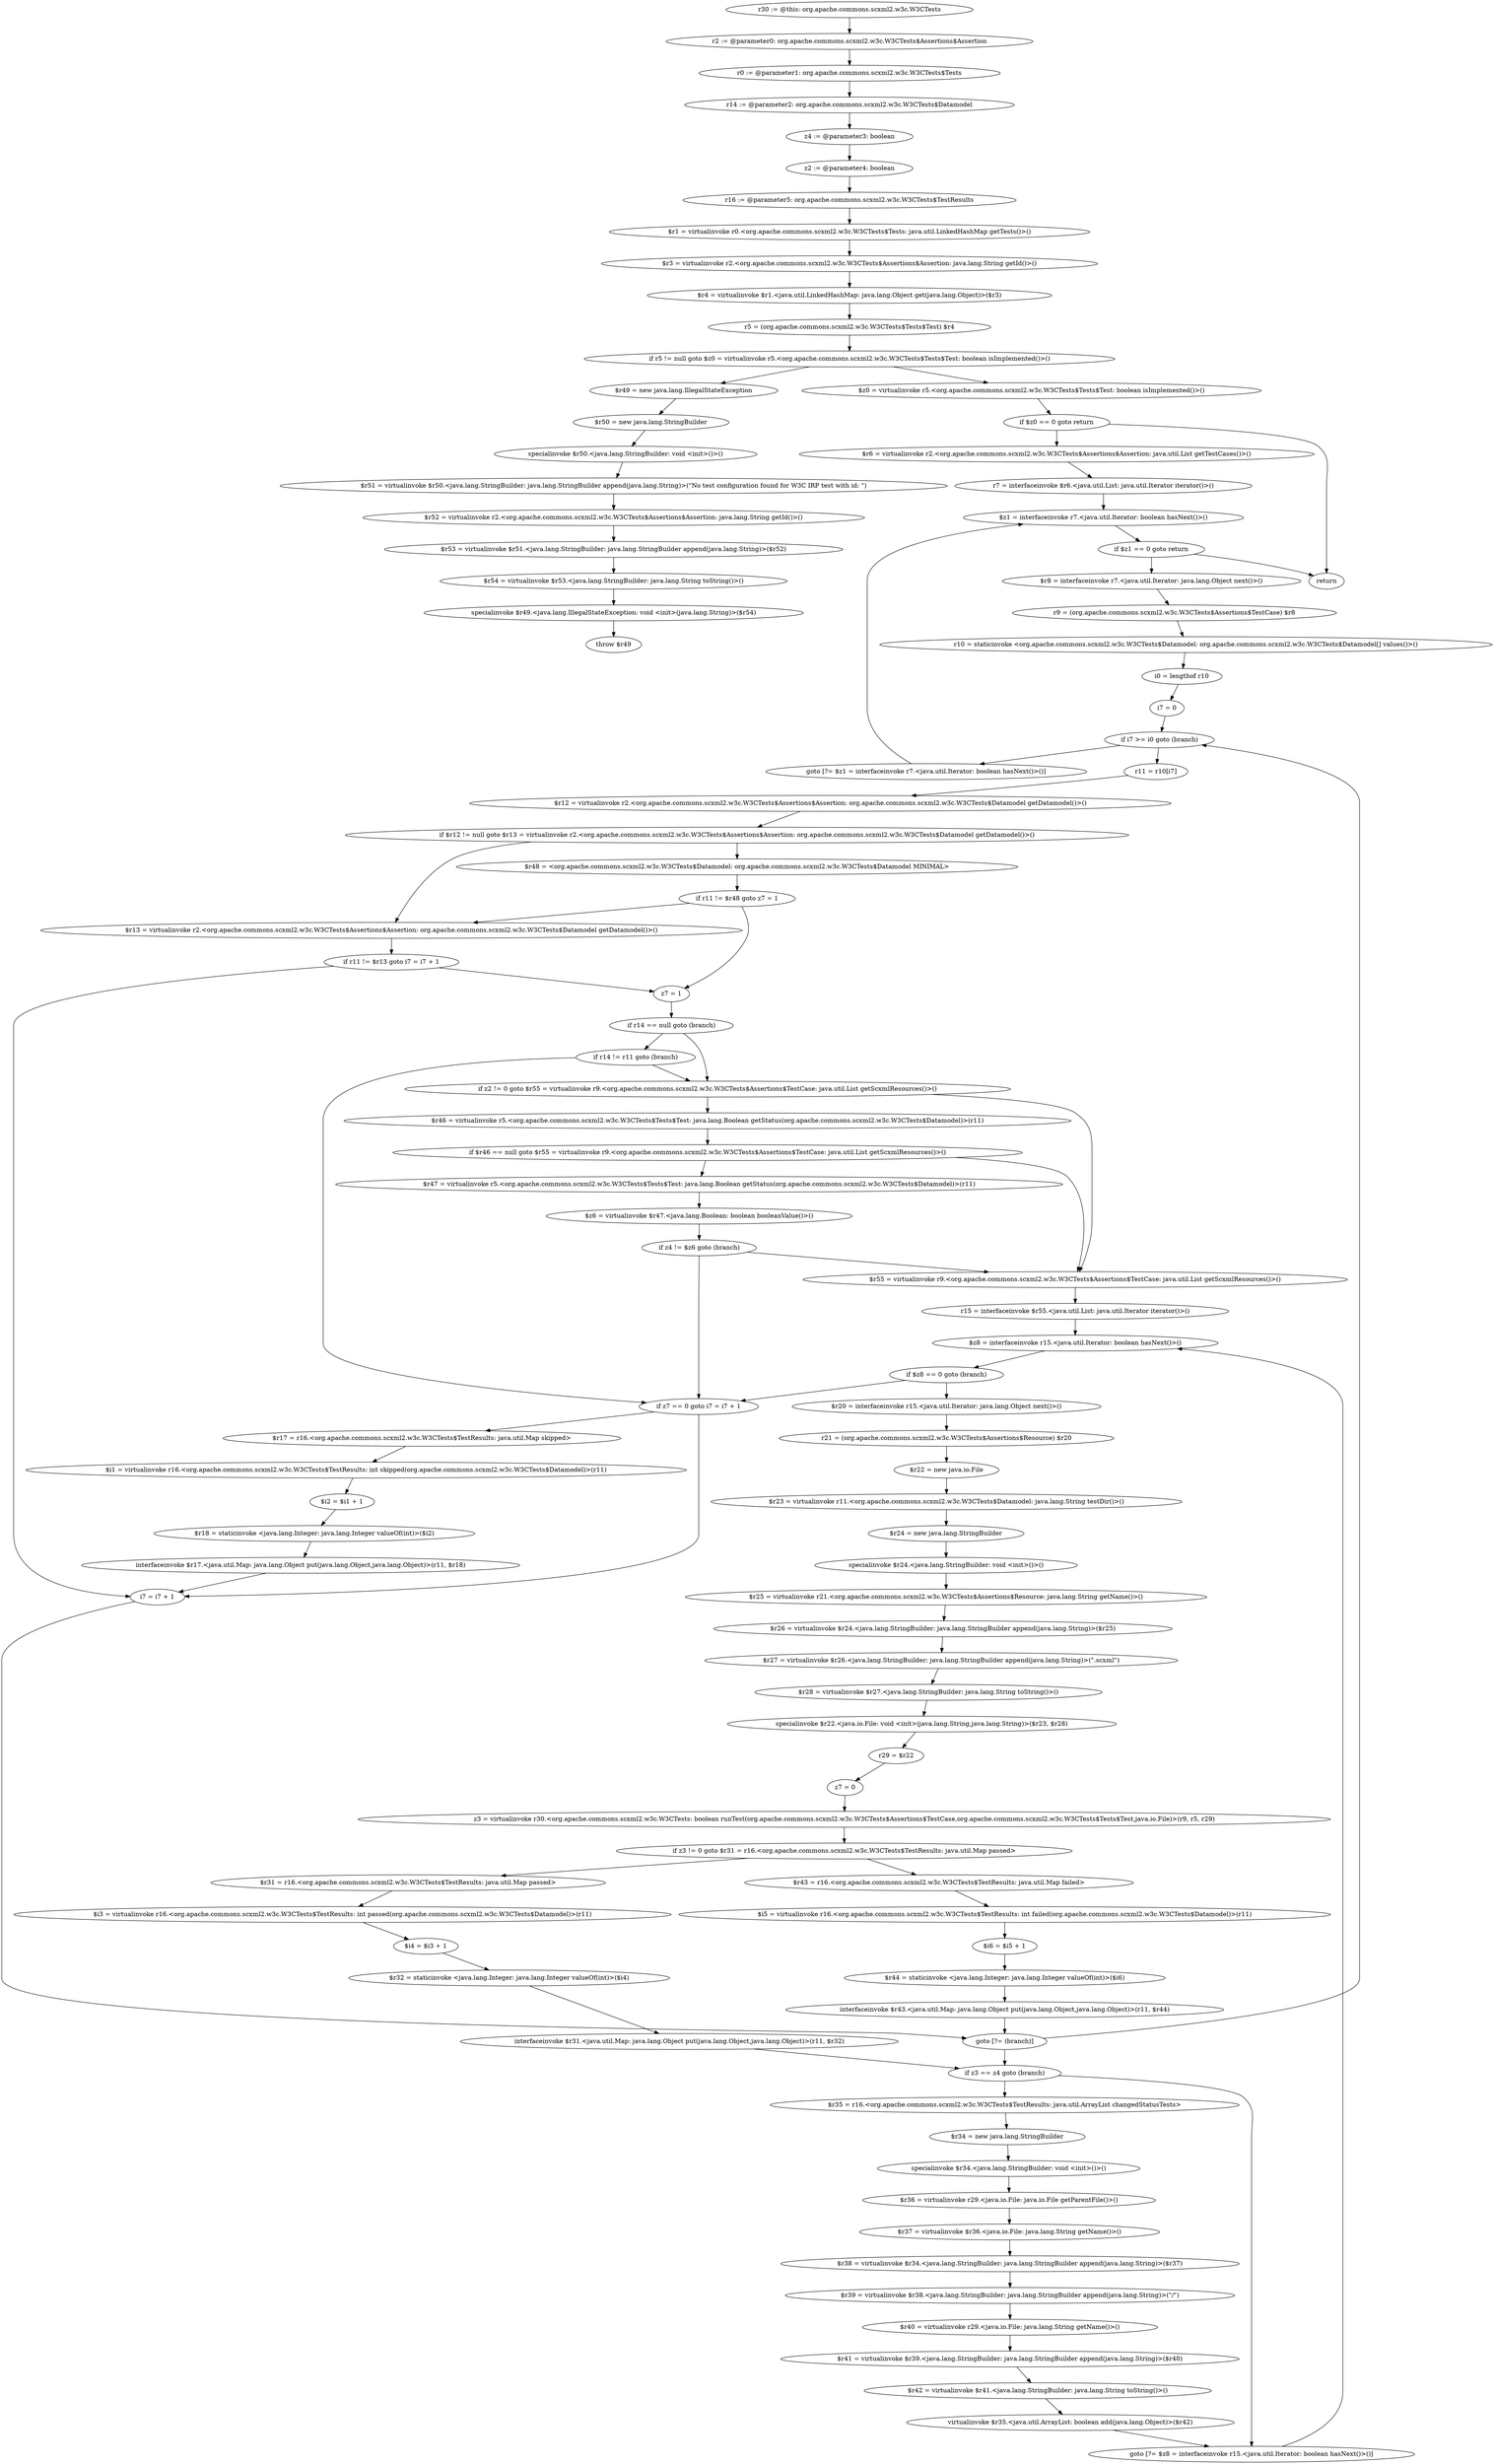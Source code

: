 digraph "unitGraph" {
    "r30 := @this: org.apache.commons.scxml2.w3c.W3CTests"
    "r2 := @parameter0: org.apache.commons.scxml2.w3c.W3CTests$Assertions$Assertion"
    "r0 := @parameter1: org.apache.commons.scxml2.w3c.W3CTests$Tests"
    "r14 := @parameter2: org.apache.commons.scxml2.w3c.W3CTests$Datamodel"
    "z4 := @parameter3: boolean"
    "z2 := @parameter4: boolean"
    "r16 := @parameter5: org.apache.commons.scxml2.w3c.W3CTests$TestResults"
    "$r1 = virtualinvoke r0.<org.apache.commons.scxml2.w3c.W3CTests$Tests: java.util.LinkedHashMap getTests()>()"
    "$r3 = virtualinvoke r2.<org.apache.commons.scxml2.w3c.W3CTests$Assertions$Assertion: java.lang.String getId()>()"
    "$r4 = virtualinvoke $r1.<java.util.LinkedHashMap: java.lang.Object get(java.lang.Object)>($r3)"
    "r5 = (org.apache.commons.scxml2.w3c.W3CTests$Tests$Test) $r4"
    "if r5 != null goto $z0 = virtualinvoke r5.<org.apache.commons.scxml2.w3c.W3CTests$Tests$Test: boolean isImplemented()>()"
    "$r49 = new java.lang.IllegalStateException"
    "$r50 = new java.lang.StringBuilder"
    "specialinvoke $r50.<java.lang.StringBuilder: void <init>()>()"
    "$r51 = virtualinvoke $r50.<java.lang.StringBuilder: java.lang.StringBuilder append(java.lang.String)>(\"No test configuration found for W3C IRP test with id: \")"
    "$r52 = virtualinvoke r2.<org.apache.commons.scxml2.w3c.W3CTests$Assertions$Assertion: java.lang.String getId()>()"
    "$r53 = virtualinvoke $r51.<java.lang.StringBuilder: java.lang.StringBuilder append(java.lang.String)>($r52)"
    "$r54 = virtualinvoke $r53.<java.lang.StringBuilder: java.lang.String toString()>()"
    "specialinvoke $r49.<java.lang.IllegalStateException: void <init>(java.lang.String)>($r54)"
    "throw $r49"
    "$z0 = virtualinvoke r5.<org.apache.commons.scxml2.w3c.W3CTests$Tests$Test: boolean isImplemented()>()"
    "if $z0 == 0 goto return"
    "$r6 = virtualinvoke r2.<org.apache.commons.scxml2.w3c.W3CTests$Assertions$Assertion: java.util.List getTestCases()>()"
    "r7 = interfaceinvoke $r6.<java.util.List: java.util.Iterator iterator()>()"
    "$z1 = interfaceinvoke r7.<java.util.Iterator: boolean hasNext()>()"
    "if $z1 == 0 goto return"
    "$r8 = interfaceinvoke r7.<java.util.Iterator: java.lang.Object next()>()"
    "r9 = (org.apache.commons.scxml2.w3c.W3CTests$Assertions$TestCase) $r8"
    "r10 = staticinvoke <org.apache.commons.scxml2.w3c.W3CTests$Datamodel: org.apache.commons.scxml2.w3c.W3CTests$Datamodel[] values()>()"
    "i0 = lengthof r10"
    "i7 = 0"
    "if i7 >= i0 goto (branch)"
    "r11 = r10[i7]"
    "$r12 = virtualinvoke r2.<org.apache.commons.scxml2.w3c.W3CTests$Assertions$Assertion: org.apache.commons.scxml2.w3c.W3CTests$Datamodel getDatamodel()>()"
    "if $r12 != null goto $r13 = virtualinvoke r2.<org.apache.commons.scxml2.w3c.W3CTests$Assertions$Assertion: org.apache.commons.scxml2.w3c.W3CTests$Datamodel getDatamodel()>()"
    "$r48 = <org.apache.commons.scxml2.w3c.W3CTests$Datamodel: org.apache.commons.scxml2.w3c.W3CTests$Datamodel MINIMAL>"
    "if r11 != $r48 goto z7 = 1"
    "$r13 = virtualinvoke r2.<org.apache.commons.scxml2.w3c.W3CTests$Assertions$Assertion: org.apache.commons.scxml2.w3c.W3CTests$Datamodel getDatamodel()>()"
    "if r11 != $r13 goto i7 = i7 + 1"
    "z7 = 1"
    "if r14 == null goto (branch)"
    "if r14 != r11 goto (branch)"
    "if z2 != 0 goto $r55 = virtualinvoke r9.<org.apache.commons.scxml2.w3c.W3CTests$Assertions$TestCase: java.util.List getScxmlResources()>()"
    "$r46 = virtualinvoke r5.<org.apache.commons.scxml2.w3c.W3CTests$Tests$Test: java.lang.Boolean getStatus(org.apache.commons.scxml2.w3c.W3CTests$Datamodel)>(r11)"
    "if $r46 == null goto $r55 = virtualinvoke r9.<org.apache.commons.scxml2.w3c.W3CTests$Assertions$TestCase: java.util.List getScxmlResources()>()"
    "$r47 = virtualinvoke r5.<org.apache.commons.scxml2.w3c.W3CTests$Tests$Test: java.lang.Boolean getStatus(org.apache.commons.scxml2.w3c.W3CTests$Datamodel)>(r11)"
    "$z6 = virtualinvoke $r47.<java.lang.Boolean: boolean booleanValue()>()"
    "if z4 != $z6 goto (branch)"
    "$r55 = virtualinvoke r9.<org.apache.commons.scxml2.w3c.W3CTests$Assertions$TestCase: java.util.List getScxmlResources()>()"
    "r15 = interfaceinvoke $r55.<java.util.List: java.util.Iterator iterator()>()"
    "$z8 = interfaceinvoke r15.<java.util.Iterator: boolean hasNext()>()"
    "if $z8 == 0 goto (branch)"
    "$r20 = interfaceinvoke r15.<java.util.Iterator: java.lang.Object next()>()"
    "r21 = (org.apache.commons.scxml2.w3c.W3CTests$Assertions$Resource) $r20"
    "$r22 = new java.io.File"
    "$r23 = virtualinvoke r11.<org.apache.commons.scxml2.w3c.W3CTests$Datamodel: java.lang.String testDir()>()"
    "$r24 = new java.lang.StringBuilder"
    "specialinvoke $r24.<java.lang.StringBuilder: void <init>()>()"
    "$r25 = virtualinvoke r21.<org.apache.commons.scxml2.w3c.W3CTests$Assertions$Resource: java.lang.String getName()>()"
    "$r26 = virtualinvoke $r24.<java.lang.StringBuilder: java.lang.StringBuilder append(java.lang.String)>($r25)"
    "$r27 = virtualinvoke $r26.<java.lang.StringBuilder: java.lang.StringBuilder append(java.lang.String)>(\".scxml\")"
    "$r28 = virtualinvoke $r27.<java.lang.StringBuilder: java.lang.String toString()>()"
    "specialinvoke $r22.<java.io.File: void <init>(java.lang.String,java.lang.String)>($r23, $r28)"
    "r29 = $r22"
    "z7 = 0"
    "z3 = virtualinvoke r30.<org.apache.commons.scxml2.w3c.W3CTests: boolean runTest(org.apache.commons.scxml2.w3c.W3CTests$Assertions$TestCase,org.apache.commons.scxml2.w3c.W3CTests$Tests$Test,java.io.File)>(r9, r5, r29)"
    "if z3 != 0 goto $r31 = r16.<org.apache.commons.scxml2.w3c.W3CTests$TestResults: java.util.Map passed>"
    "$r43 = r16.<org.apache.commons.scxml2.w3c.W3CTests$TestResults: java.util.Map failed>"
    "$i5 = virtualinvoke r16.<org.apache.commons.scxml2.w3c.W3CTests$TestResults: int failed(org.apache.commons.scxml2.w3c.W3CTests$Datamodel)>(r11)"
    "$i6 = $i5 + 1"
    "$r44 = staticinvoke <java.lang.Integer: java.lang.Integer valueOf(int)>($i6)"
    "interfaceinvoke $r43.<java.util.Map: java.lang.Object put(java.lang.Object,java.lang.Object)>(r11, $r44)"
    "goto [?= (branch)]"
    "$r31 = r16.<org.apache.commons.scxml2.w3c.W3CTests$TestResults: java.util.Map passed>"
    "$i3 = virtualinvoke r16.<org.apache.commons.scxml2.w3c.W3CTests$TestResults: int passed(org.apache.commons.scxml2.w3c.W3CTests$Datamodel)>(r11)"
    "$i4 = $i3 + 1"
    "$r32 = staticinvoke <java.lang.Integer: java.lang.Integer valueOf(int)>($i4)"
    "interfaceinvoke $r31.<java.util.Map: java.lang.Object put(java.lang.Object,java.lang.Object)>(r11, $r32)"
    "if z3 == z4 goto (branch)"
    "$r35 = r16.<org.apache.commons.scxml2.w3c.W3CTests$TestResults: java.util.ArrayList changedStatusTests>"
    "$r34 = new java.lang.StringBuilder"
    "specialinvoke $r34.<java.lang.StringBuilder: void <init>()>()"
    "$r36 = virtualinvoke r29.<java.io.File: java.io.File getParentFile()>()"
    "$r37 = virtualinvoke $r36.<java.io.File: java.lang.String getName()>()"
    "$r38 = virtualinvoke $r34.<java.lang.StringBuilder: java.lang.StringBuilder append(java.lang.String)>($r37)"
    "$r39 = virtualinvoke $r38.<java.lang.StringBuilder: java.lang.StringBuilder append(java.lang.String)>(\"/\")"
    "$r40 = virtualinvoke r29.<java.io.File: java.lang.String getName()>()"
    "$r41 = virtualinvoke $r39.<java.lang.StringBuilder: java.lang.StringBuilder append(java.lang.String)>($r40)"
    "$r42 = virtualinvoke $r41.<java.lang.StringBuilder: java.lang.String toString()>()"
    "virtualinvoke $r35.<java.util.ArrayList: boolean add(java.lang.Object)>($r42)"
    "goto [?= $z8 = interfaceinvoke r15.<java.util.Iterator: boolean hasNext()>()]"
    "if z7 == 0 goto i7 = i7 + 1"
    "$r17 = r16.<org.apache.commons.scxml2.w3c.W3CTests$TestResults: java.util.Map skipped>"
    "$i1 = virtualinvoke r16.<org.apache.commons.scxml2.w3c.W3CTests$TestResults: int skipped(org.apache.commons.scxml2.w3c.W3CTests$Datamodel)>(r11)"
    "$i2 = $i1 + 1"
    "$r18 = staticinvoke <java.lang.Integer: java.lang.Integer valueOf(int)>($i2)"
    "interfaceinvoke $r17.<java.util.Map: java.lang.Object put(java.lang.Object,java.lang.Object)>(r11, $r18)"
    "i7 = i7 + 1"
    "goto [?= $z1 = interfaceinvoke r7.<java.util.Iterator: boolean hasNext()>()]"
    "return"
    "r30 := @this: org.apache.commons.scxml2.w3c.W3CTests"->"r2 := @parameter0: org.apache.commons.scxml2.w3c.W3CTests$Assertions$Assertion";
    "r2 := @parameter0: org.apache.commons.scxml2.w3c.W3CTests$Assertions$Assertion"->"r0 := @parameter1: org.apache.commons.scxml2.w3c.W3CTests$Tests";
    "r0 := @parameter1: org.apache.commons.scxml2.w3c.W3CTests$Tests"->"r14 := @parameter2: org.apache.commons.scxml2.w3c.W3CTests$Datamodel";
    "r14 := @parameter2: org.apache.commons.scxml2.w3c.W3CTests$Datamodel"->"z4 := @parameter3: boolean";
    "z4 := @parameter3: boolean"->"z2 := @parameter4: boolean";
    "z2 := @parameter4: boolean"->"r16 := @parameter5: org.apache.commons.scxml2.w3c.W3CTests$TestResults";
    "r16 := @parameter5: org.apache.commons.scxml2.w3c.W3CTests$TestResults"->"$r1 = virtualinvoke r0.<org.apache.commons.scxml2.w3c.W3CTests$Tests: java.util.LinkedHashMap getTests()>()";
    "$r1 = virtualinvoke r0.<org.apache.commons.scxml2.w3c.W3CTests$Tests: java.util.LinkedHashMap getTests()>()"->"$r3 = virtualinvoke r2.<org.apache.commons.scxml2.w3c.W3CTests$Assertions$Assertion: java.lang.String getId()>()";
    "$r3 = virtualinvoke r2.<org.apache.commons.scxml2.w3c.W3CTests$Assertions$Assertion: java.lang.String getId()>()"->"$r4 = virtualinvoke $r1.<java.util.LinkedHashMap: java.lang.Object get(java.lang.Object)>($r3)";
    "$r4 = virtualinvoke $r1.<java.util.LinkedHashMap: java.lang.Object get(java.lang.Object)>($r3)"->"r5 = (org.apache.commons.scxml2.w3c.W3CTests$Tests$Test) $r4";
    "r5 = (org.apache.commons.scxml2.w3c.W3CTests$Tests$Test) $r4"->"if r5 != null goto $z0 = virtualinvoke r5.<org.apache.commons.scxml2.w3c.W3CTests$Tests$Test: boolean isImplemented()>()";
    "if r5 != null goto $z0 = virtualinvoke r5.<org.apache.commons.scxml2.w3c.W3CTests$Tests$Test: boolean isImplemented()>()"->"$r49 = new java.lang.IllegalStateException";
    "if r5 != null goto $z0 = virtualinvoke r5.<org.apache.commons.scxml2.w3c.W3CTests$Tests$Test: boolean isImplemented()>()"->"$z0 = virtualinvoke r5.<org.apache.commons.scxml2.w3c.W3CTests$Tests$Test: boolean isImplemented()>()";
    "$r49 = new java.lang.IllegalStateException"->"$r50 = new java.lang.StringBuilder";
    "$r50 = new java.lang.StringBuilder"->"specialinvoke $r50.<java.lang.StringBuilder: void <init>()>()";
    "specialinvoke $r50.<java.lang.StringBuilder: void <init>()>()"->"$r51 = virtualinvoke $r50.<java.lang.StringBuilder: java.lang.StringBuilder append(java.lang.String)>(\"No test configuration found for W3C IRP test with id: \")";
    "$r51 = virtualinvoke $r50.<java.lang.StringBuilder: java.lang.StringBuilder append(java.lang.String)>(\"No test configuration found for W3C IRP test with id: \")"->"$r52 = virtualinvoke r2.<org.apache.commons.scxml2.w3c.W3CTests$Assertions$Assertion: java.lang.String getId()>()";
    "$r52 = virtualinvoke r2.<org.apache.commons.scxml2.w3c.W3CTests$Assertions$Assertion: java.lang.String getId()>()"->"$r53 = virtualinvoke $r51.<java.lang.StringBuilder: java.lang.StringBuilder append(java.lang.String)>($r52)";
    "$r53 = virtualinvoke $r51.<java.lang.StringBuilder: java.lang.StringBuilder append(java.lang.String)>($r52)"->"$r54 = virtualinvoke $r53.<java.lang.StringBuilder: java.lang.String toString()>()";
    "$r54 = virtualinvoke $r53.<java.lang.StringBuilder: java.lang.String toString()>()"->"specialinvoke $r49.<java.lang.IllegalStateException: void <init>(java.lang.String)>($r54)";
    "specialinvoke $r49.<java.lang.IllegalStateException: void <init>(java.lang.String)>($r54)"->"throw $r49";
    "$z0 = virtualinvoke r5.<org.apache.commons.scxml2.w3c.W3CTests$Tests$Test: boolean isImplemented()>()"->"if $z0 == 0 goto return";
    "if $z0 == 0 goto return"->"$r6 = virtualinvoke r2.<org.apache.commons.scxml2.w3c.W3CTests$Assertions$Assertion: java.util.List getTestCases()>()";
    "if $z0 == 0 goto return"->"return";
    "$r6 = virtualinvoke r2.<org.apache.commons.scxml2.w3c.W3CTests$Assertions$Assertion: java.util.List getTestCases()>()"->"r7 = interfaceinvoke $r6.<java.util.List: java.util.Iterator iterator()>()";
    "r7 = interfaceinvoke $r6.<java.util.List: java.util.Iterator iterator()>()"->"$z1 = interfaceinvoke r7.<java.util.Iterator: boolean hasNext()>()";
    "$z1 = interfaceinvoke r7.<java.util.Iterator: boolean hasNext()>()"->"if $z1 == 0 goto return";
    "if $z1 == 0 goto return"->"$r8 = interfaceinvoke r7.<java.util.Iterator: java.lang.Object next()>()";
    "if $z1 == 0 goto return"->"return";
    "$r8 = interfaceinvoke r7.<java.util.Iterator: java.lang.Object next()>()"->"r9 = (org.apache.commons.scxml2.w3c.W3CTests$Assertions$TestCase) $r8";
    "r9 = (org.apache.commons.scxml2.w3c.W3CTests$Assertions$TestCase) $r8"->"r10 = staticinvoke <org.apache.commons.scxml2.w3c.W3CTests$Datamodel: org.apache.commons.scxml2.w3c.W3CTests$Datamodel[] values()>()";
    "r10 = staticinvoke <org.apache.commons.scxml2.w3c.W3CTests$Datamodel: org.apache.commons.scxml2.w3c.W3CTests$Datamodel[] values()>()"->"i0 = lengthof r10";
    "i0 = lengthof r10"->"i7 = 0";
    "i7 = 0"->"if i7 >= i0 goto (branch)";
    "if i7 >= i0 goto (branch)"->"r11 = r10[i7]";
    "if i7 >= i0 goto (branch)"->"goto [?= $z1 = interfaceinvoke r7.<java.util.Iterator: boolean hasNext()>()]";
    "r11 = r10[i7]"->"$r12 = virtualinvoke r2.<org.apache.commons.scxml2.w3c.W3CTests$Assertions$Assertion: org.apache.commons.scxml2.w3c.W3CTests$Datamodel getDatamodel()>()";
    "$r12 = virtualinvoke r2.<org.apache.commons.scxml2.w3c.W3CTests$Assertions$Assertion: org.apache.commons.scxml2.w3c.W3CTests$Datamodel getDatamodel()>()"->"if $r12 != null goto $r13 = virtualinvoke r2.<org.apache.commons.scxml2.w3c.W3CTests$Assertions$Assertion: org.apache.commons.scxml2.w3c.W3CTests$Datamodel getDatamodel()>()";
    "if $r12 != null goto $r13 = virtualinvoke r2.<org.apache.commons.scxml2.w3c.W3CTests$Assertions$Assertion: org.apache.commons.scxml2.w3c.W3CTests$Datamodel getDatamodel()>()"->"$r48 = <org.apache.commons.scxml2.w3c.W3CTests$Datamodel: org.apache.commons.scxml2.w3c.W3CTests$Datamodel MINIMAL>";
    "if $r12 != null goto $r13 = virtualinvoke r2.<org.apache.commons.scxml2.w3c.W3CTests$Assertions$Assertion: org.apache.commons.scxml2.w3c.W3CTests$Datamodel getDatamodel()>()"->"$r13 = virtualinvoke r2.<org.apache.commons.scxml2.w3c.W3CTests$Assertions$Assertion: org.apache.commons.scxml2.w3c.W3CTests$Datamodel getDatamodel()>()";
    "$r48 = <org.apache.commons.scxml2.w3c.W3CTests$Datamodel: org.apache.commons.scxml2.w3c.W3CTests$Datamodel MINIMAL>"->"if r11 != $r48 goto z7 = 1";
    "if r11 != $r48 goto z7 = 1"->"$r13 = virtualinvoke r2.<org.apache.commons.scxml2.w3c.W3CTests$Assertions$Assertion: org.apache.commons.scxml2.w3c.W3CTests$Datamodel getDatamodel()>()";
    "if r11 != $r48 goto z7 = 1"->"z7 = 1";
    "$r13 = virtualinvoke r2.<org.apache.commons.scxml2.w3c.W3CTests$Assertions$Assertion: org.apache.commons.scxml2.w3c.W3CTests$Datamodel getDatamodel()>()"->"if r11 != $r13 goto i7 = i7 + 1";
    "if r11 != $r13 goto i7 = i7 + 1"->"z7 = 1";
    "if r11 != $r13 goto i7 = i7 + 1"->"i7 = i7 + 1";
    "z7 = 1"->"if r14 == null goto (branch)";
    "if r14 == null goto (branch)"->"if r14 != r11 goto (branch)";
    "if r14 == null goto (branch)"->"if z2 != 0 goto $r55 = virtualinvoke r9.<org.apache.commons.scxml2.w3c.W3CTests$Assertions$TestCase: java.util.List getScxmlResources()>()";
    "if r14 != r11 goto (branch)"->"if z2 != 0 goto $r55 = virtualinvoke r9.<org.apache.commons.scxml2.w3c.W3CTests$Assertions$TestCase: java.util.List getScxmlResources()>()";
    "if r14 != r11 goto (branch)"->"if z7 == 0 goto i7 = i7 + 1";
    "if z2 != 0 goto $r55 = virtualinvoke r9.<org.apache.commons.scxml2.w3c.W3CTests$Assertions$TestCase: java.util.List getScxmlResources()>()"->"$r46 = virtualinvoke r5.<org.apache.commons.scxml2.w3c.W3CTests$Tests$Test: java.lang.Boolean getStatus(org.apache.commons.scxml2.w3c.W3CTests$Datamodel)>(r11)";
    "if z2 != 0 goto $r55 = virtualinvoke r9.<org.apache.commons.scxml2.w3c.W3CTests$Assertions$TestCase: java.util.List getScxmlResources()>()"->"$r55 = virtualinvoke r9.<org.apache.commons.scxml2.w3c.W3CTests$Assertions$TestCase: java.util.List getScxmlResources()>()";
    "$r46 = virtualinvoke r5.<org.apache.commons.scxml2.w3c.W3CTests$Tests$Test: java.lang.Boolean getStatus(org.apache.commons.scxml2.w3c.W3CTests$Datamodel)>(r11)"->"if $r46 == null goto $r55 = virtualinvoke r9.<org.apache.commons.scxml2.w3c.W3CTests$Assertions$TestCase: java.util.List getScxmlResources()>()";
    "if $r46 == null goto $r55 = virtualinvoke r9.<org.apache.commons.scxml2.w3c.W3CTests$Assertions$TestCase: java.util.List getScxmlResources()>()"->"$r47 = virtualinvoke r5.<org.apache.commons.scxml2.w3c.W3CTests$Tests$Test: java.lang.Boolean getStatus(org.apache.commons.scxml2.w3c.W3CTests$Datamodel)>(r11)";
    "if $r46 == null goto $r55 = virtualinvoke r9.<org.apache.commons.scxml2.w3c.W3CTests$Assertions$TestCase: java.util.List getScxmlResources()>()"->"$r55 = virtualinvoke r9.<org.apache.commons.scxml2.w3c.W3CTests$Assertions$TestCase: java.util.List getScxmlResources()>()";
    "$r47 = virtualinvoke r5.<org.apache.commons.scxml2.w3c.W3CTests$Tests$Test: java.lang.Boolean getStatus(org.apache.commons.scxml2.w3c.W3CTests$Datamodel)>(r11)"->"$z6 = virtualinvoke $r47.<java.lang.Boolean: boolean booleanValue()>()";
    "$z6 = virtualinvoke $r47.<java.lang.Boolean: boolean booleanValue()>()"->"if z4 != $z6 goto (branch)";
    "if z4 != $z6 goto (branch)"->"$r55 = virtualinvoke r9.<org.apache.commons.scxml2.w3c.W3CTests$Assertions$TestCase: java.util.List getScxmlResources()>()";
    "if z4 != $z6 goto (branch)"->"if z7 == 0 goto i7 = i7 + 1";
    "$r55 = virtualinvoke r9.<org.apache.commons.scxml2.w3c.W3CTests$Assertions$TestCase: java.util.List getScxmlResources()>()"->"r15 = interfaceinvoke $r55.<java.util.List: java.util.Iterator iterator()>()";
    "r15 = interfaceinvoke $r55.<java.util.List: java.util.Iterator iterator()>()"->"$z8 = interfaceinvoke r15.<java.util.Iterator: boolean hasNext()>()";
    "$z8 = interfaceinvoke r15.<java.util.Iterator: boolean hasNext()>()"->"if $z8 == 0 goto (branch)";
    "if $z8 == 0 goto (branch)"->"$r20 = interfaceinvoke r15.<java.util.Iterator: java.lang.Object next()>()";
    "if $z8 == 0 goto (branch)"->"if z7 == 0 goto i7 = i7 + 1";
    "$r20 = interfaceinvoke r15.<java.util.Iterator: java.lang.Object next()>()"->"r21 = (org.apache.commons.scxml2.w3c.W3CTests$Assertions$Resource) $r20";
    "r21 = (org.apache.commons.scxml2.w3c.W3CTests$Assertions$Resource) $r20"->"$r22 = new java.io.File";
    "$r22 = new java.io.File"->"$r23 = virtualinvoke r11.<org.apache.commons.scxml2.w3c.W3CTests$Datamodel: java.lang.String testDir()>()";
    "$r23 = virtualinvoke r11.<org.apache.commons.scxml2.w3c.W3CTests$Datamodel: java.lang.String testDir()>()"->"$r24 = new java.lang.StringBuilder";
    "$r24 = new java.lang.StringBuilder"->"specialinvoke $r24.<java.lang.StringBuilder: void <init>()>()";
    "specialinvoke $r24.<java.lang.StringBuilder: void <init>()>()"->"$r25 = virtualinvoke r21.<org.apache.commons.scxml2.w3c.W3CTests$Assertions$Resource: java.lang.String getName()>()";
    "$r25 = virtualinvoke r21.<org.apache.commons.scxml2.w3c.W3CTests$Assertions$Resource: java.lang.String getName()>()"->"$r26 = virtualinvoke $r24.<java.lang.StringBuilder: java.lang.StringBuilder append(java.lang.String)>($r25)";
    "$r26 = virtualinvoke $r24.<java.lang.StringBuilder: java.lang.StringBuilder append(java.lang.String)>($r25)"->"$r27 = virtualinvoke $r26.<java.lang.StringBuilder: java.lang.StringBuilder append(java.lang.String)>(\".scxml\")";
    "$r27 = virtualinvoke $r26.<java.lang.StringBuilder: java.lang.StringBuilder append(java.lang.String)>(\".scxml\")"->"$r28 = virtualinvoke $r27.<java.lang.StringBuilder: java.lang.String toString()>()";
    "$r28 = virtualinvoke $r27.<java.lang.StringBuilder: java.lang.String toString()>()"->"specialinvoke $r22.<java.io.File: void <init>(java.lang.String,java.lang.String)>($r23, $r28)";
    "specialinvoke $r22.<java.io.File: void <init>(java.lang.String,java.lang.String)>($r23, $r28)"->"r29 = $r22";
    "r29 = $r22"->"z7 = 0";
    "z7 = 0"->"z3 = virtualinvoke r30.<org.apache.commons.scxml2.w3c.W3CTests: boolean runTest(org.apache.commons.scxml2.w3c.W3CTests$Assertions$TestCase,org.apache.commons.scxml2.w3c.W3CTests$Tests$Test,java.io.File)>(r9, r5, r29)";
    "z3 = virtualinvoke r30.<org.apache.commons.scxml2.w3c.W3CTests: boolean runTest(org.apache.commons.scxml2.w3c.W3CTests$Assertions$TestCase,org.apache.commons.scxml2.w3c.W3CTests$Tests$Test,java.io.File)>(r9, r5, r29)"->"if z3 != 0 goto $r31 = r16.<org.apache.commons.scxml2.w3c.W3CTests$TestResults: java.util.Map passed>";
    "if z3 != 0 goto $r31 = r16.<org.apache.commons.scxml2.w3c.W3CTests$TestResults: java.util.Map passed>"->"$r43 = r16.<org.apache.commons.scxml2.w3c.W3CTests$TestResults: java.util.Map failed>";
    "if z3 != 0 goto $r31 = r16.<org.apache.commons.scxml2.w3c.W3CTests$TestResults: java.util.Map passed>"->"$r31 = r16.<org.apache.commons.scxml2.w3c.W3CTests$TestResults: java.util.Map passed>";
    "$r43 = r16.<org.apache.commons.scxml2.w3c.W3CTests$TestResults: java.util.Map failed>"->"$i5 = virtualinvoke r16.<org.apache.commons.scxml2.w3c.W3CTests$TestResults: int failed(org.apache.commons.scxml2.w3c.W3CTests$Datamodel)>(r11)";
    "$i5 = virtualinvoke r16.<org.apache.commons.scxml2.w3c.W3CTests$TestResults: int failed(org.apache.commons.scxml2.w3c.W3CTests$Datamodel)>(r11)"->"$i6 = $i5 + 1";
    "$i6 = $i5 + 1"->"$r44 = staticinvoke <java.lang.Integer: java.lang.Integer valueOf(int)>($i6)";
    "$r44 = staticinvoke <java.lang.Integer: java.lang.Integer valueOf(int)>($i6)"->"interfaceinvoke $r43.<java.util.Map: java.lang.Object put(java.lang.Object,java.lang.Object)>(r11, $r44)";
    "interfaceinvoke $r43.<java.util.Map: java.lang.Object put(java.lang.Object,java.lang.Object)>(r11, $r44)"->"goto [?= (branch)]";
    "goto [?= (branch)]"->"if z3 == z4 goto (branch)";
    "$r31 = r16.<org.apache.commons.scxml2.w3c.W3CTests$TestResults: java.util.Map passed>"->"$i3 = virtualinvoke r16.<org.apache.commons.scxml2.w3c.W3CTests$TestResults: int passed(org.apache.commons.scxml2.w3c.W3CTests$Datamodel)>(r11)";
    "$i3 = virtualinvoke r16.<org.apache.commons.scxml2.w3c.W3CTests$TestResults: int passed(org.apache.commons.scxml2.w3c.W3CTests$Datamodel)>(r11)"->"$i4 = $i3 + 1";
    "$i4 = $i3 + 1"->"$r32 = staticinvoke <java.lang.Integer: java.lang.Integer valueOf(int)>($i4)";
    "$r32 = staticinvoke <java.lang.Integer: java.lang.Integer valueOf(int)>($i4)"->"interfaceinvoke $r31.<java.util.Map: java.lang.Object put(java.lang.Object,java.lang.Object)>(r11, $r32)";
    "interfaceinvoke $r31.<java.util.Map: java.lang.Object put(java.lang.Object,java.lang.Object)>(r11, $r32)"->"if z3 == z4 goto (branch)";
    "if z3 == z4 goto (branch)"->"$r35 = r16.<org.apache.commons.scxml2.w3c.W3CTests$TestResults: java.util.ArrayList changedStatusTests>";
    "if z3 == z4 goto (branch)"->"goto [?= $z8 = interfaceinvoke r15.<java.util.Iterator: boolean hasNext()>()]";
    "$r35 = r16.<org.apache.commons.scxml2.w3c.W3CTests$TestResults: java.util.ArrayList changedStatusTests>"->"$r34 = new java.lang.StringBuilder";
    "$r34 = new java.lang.StringBuilder"->"specialinvoke $r34.<java.lang.StringBuilder: void <init>()>()";
    "specialinvoke $r34.<java.lang.StringBuilder: void <init>()>()"->"$r36 = virtualinvoke r29.<java.io.File: java.io.File getParentFile()>()";
    "$r36 = virtualinvoke r29.<java.io.File: java.io.File getParentFile()>()"->"$r37 = virtualinvoke $r36.<java.io.File: java.lang.String getName()>()";
    "$r37 = virtualinvoke $r36.<java.io.File: java.lang.String getName()>()"->"$r38 = virtualinvoke $r34.<java.lang.StringBuilder: java.lang.StringBuilder append(java.lang.String)>($r37)";
    "$r38 = virtualinvoke $r34.<java.lang.StringBuilder: java.lang.StringBuilder append(java.lang.String)>($r37)"->"$r39 = virtualinvoke $r38.<java.lang.StringBuilder: java.lang.StringBuilder append(java.lang.String)>(\"/\")";
    "$r39 = virtualinvoke $r38.<java.lang.StringBuilder: java.lang.StringBuilder append(java.lang.String)>(\"/\")"->"$r40 = virtualinvoke r29.<java.io.File: java.lang.String getName()>()";
    "$r40 = virtualinvoke r29.<java.io.File: java.lang.String getName()>()"->"$r41 = virtualinvoke $r39.<java.lang.StringBuilder: java.lang.StringBuilder append(java.lang.String)>($r40)";
    "$r41 = virtualinvoke $r39.<java.lang.StringBuilder: java.lang.StringBuilder append(java.lang.String)>($r40)"->"$r42 = virtualinvoke $r41.<java.lang.StringBuilder: java.lang.String toString()>()";
    "$r42 = virtualinvoke $r41.<java.lang.StringBuilder: java.lang.String toString()>()"->"virtualinvoke $r35.<java.util.ArrayList: boolean add(java.lang.Object)>($r42)";
    "virtualinvoke $r35.<java.util.ArrayList: boolean add(java.lang.Object)>($r42)"->"goto [?= $z8 = interfaceinvoke r15.<java.util.Iterator: boolean hasNext()>()]";
    "goto [?= $z8 = interfaceinvoke r15.<java.util.Iterator: boolean hasNext()>()]"->"$z8 = interfaceinvoke r15.<java.util.Iterator: boolean hasNext()>()";
    "if z7 == 0 goto i7 = i7 + 1"->"$r17 = r16.<org.apache.commons.scxml2.w3c.W3CTests$TestResults: java.util.Map skipped>";
    "if z7 == 0 goto i7 = i7 + 1"->"i7 = i7 + 1";
    "$r17 = r16.<org.apache.commons.scxml2.w3c.W3CTests$TestResults: java.util.Map skipped>"->"$i1 = virtualinvoke r16.<org.apache.commons.scxml2.w3c.W3CTests$TestResults: int skipped(org.apache.commons.scxml2.w3c.W3CTests$Datamodel)>(r11)";
    "$i1 = virtualinvoke r16.<org.apache.commons.scxml2.w3c.W3CTests$TestResults: int skipped(org.apache.commons.scxml2.w3c.W3CTests$Datamodel)>(r11)"->"$i2 = $i1 + 1";
    "$i2 = $i1 + 1"->"$r18 = staticinvoke <java.lang.Integer: java.lang.Integer valueOf(int)>($i2)";
    "$r18 = staticinvoke <java.lang.Integer: java.lang.Integer valueOf(int)>($i2)"->"interfaceinvoke $r17.<java.util.Map: java.lang.Object put(java.lang.Object,java.lang.Object)>(r11, $r18)";
    "interfaceinvoke $r17.<java.util.Map: java.lang.Object put(java.lang.Object,java.lang.Object)>(r11, $r18)"->"i7 = i7 + 1";
    "i7 = i7 + 1"->"goto [?= (branch)]";
    "goto [?= (branch)]"->"if i7 >= i0 goto (branch)";
    "goto [?= $z1 = interfaceinvoke r7.<java.util.Iterator: boolean hasNext()>()]"->"$z1 = interfaceinvoke r7.<java.util.Iterator: boolean hasNext()>()";
}
